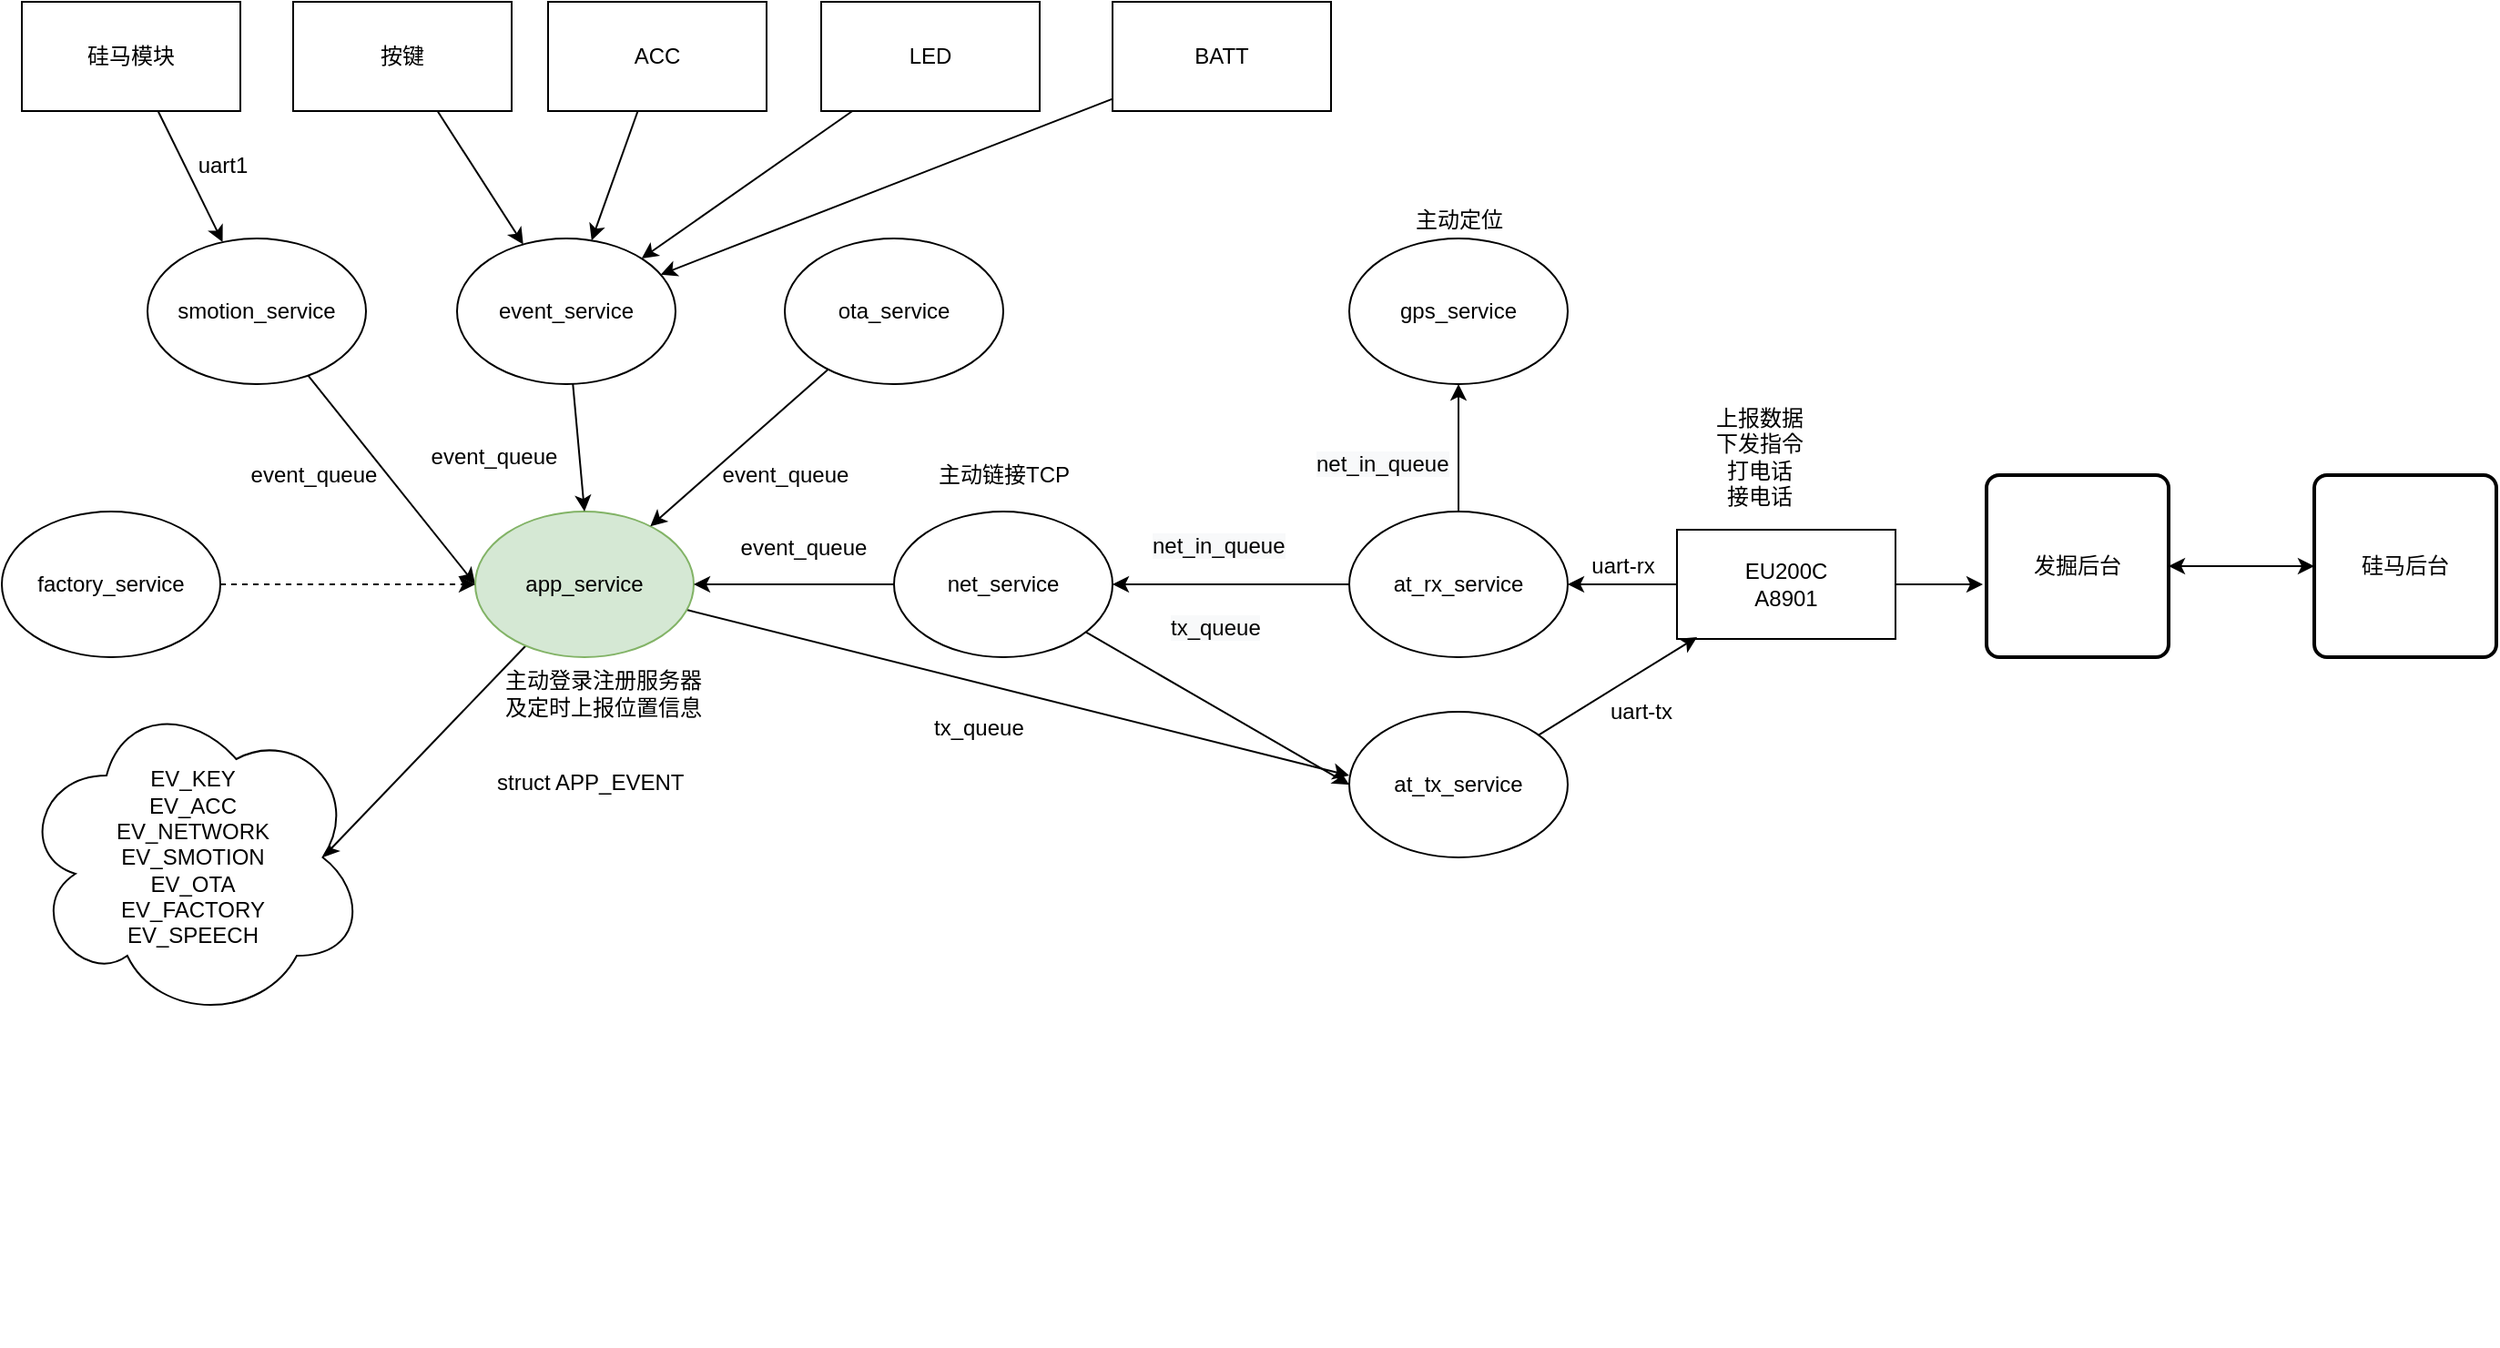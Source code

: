<mxfile version="14.4.9" type="github">
  <diagram id="YToW3ZiEYrnMZ0O9tIVD" name="Page-1">
    <mxGraphModel dx="1033" dy="561" grid="1" gridSize="10" guides="1" tooltips="1" connect="1" arrows="1" fold="1" page="1" pageScale="1" pageWidth="850" pageHeight="1100" math="0" shadow="0">
      <root>
        <mxCell id="0" />
        <mxCell id="1" parent="0" />
        <mxCell id="BLBKqHS_biqpeAPkXtMS-45" style="edgeStyle=none;rounded=0;orthogonalLoop=1;jettySize=auto;html=1;entryX=0;entryY=0.5;entryDx=0;entryDy=0;" parent="1" source="BLBKqHS_biqpeAPkXtMS-40" target="BLBKqHS_biqpeAPkXtMS-44" edge="1">
          <mxGeometry relative="1" as="geometry" />
        </mxCell>
        <mxCell id="BLBKqHS_biqpeAPkXtMS-40" value="&lt;span&gt;smotion_service&lt;/span&gt;" style="ellipse;whiteSpace=wrap;html=1;" parent="1" vertex="1">
          <mxGeometry x="420" y="200" width="120" height="80" as="geometry" />
        </mxCell>
        <mxCell id="u4m2MLZhQ03Ph_YlwbyS-41" style="edgeStyle=none;rounded=0;orthogonalLoop=1;jettySize=auto;html=1;" parent="1" source="BLBKqHS_biqpeAPkXtMS-41" target="BLBKqHS_biqpeAPkXtMS-40" edge="1">
          <mxGeometry relative="1" as="geometry" />
        </mxCell>
        <mxCell id="BLBKqHS_biqpeAPkXtMS-41" value="硅马模块" style="rounded=0;whiteSpace=wrap;html=1;" parent="1" vertex="1">
          <mxGeometry x="351" y="70" width="120" height="60" as="geometry" />
        </mxCell>
        <mxCell id="BLBKqHS_biqpeAPkXtMS-43" value="uart1" style="text;html=1;align=center;verticalAlign=middle;resizable=0;points=[];autosize=1;" parent="1" vertex="1">
          <mxGeometry x="441" y="150" width="40" height="20" as="geometry" />
        </mxCell>
        <mxCell id="epZqxZTCHXEY_Thow5mg-15" style="edgeStyle=none;rounded=0;orthogonalLoop=1;jettySize=auto;html=1;entryX=0.875;entryY=0.5;entryDx=0;entryDy=0;entryPerimeter=0;startArrow=none;startFill=0;" parent="1" source="BLBKqHS_biqpeAPkXtMS-44" target="BLBKqHS_biqpeAPkXtMS-82" edge="1">
          <mxGeometry relative="1" as="geometry" />
        </mxCell>
        <mxCell id="HwYGFUVXpFk0HRlhBR51-31" style="edgeStyle=none;rounded=0;orthogonalLoop=1;jettySize=auto;html=1;" edge="1" parent="1" source="BLBKqHS_biqpeAPkXtMS-44">
          <mxGeometry relative="1" as="geometry">
            <mxPoint x="1080" y="495" as="targetPoint" />
          </mxGeometry>
        </mxCell>
        <mxCell id="BLBKqHS_biqpeAPkXtMS-44" value="app_service" style="ellipse;whiteSpace=wrap;html=1;fillColor=#d5e8d4;strokeColor=#82b366;" parent="1" vertex="1">
          <mxGeometry x="600" y="350" width="120" height="80" as="geometry" />
        </mxCell>
        <mxCell id="BLBKqHS_biqpeAPkXtMS-46" value="event_queue" style="text;html=1;align=center;verticalAlign=middle;resizable=0;points=[];autosize=1;" parent="1" vertex="1">
          <mxGeometry x="471" y="320" width="80" height="20" as="geometry" />
        </mxCell>
        <mxCell id="BLBKqHS_biqpeAPkXtMS-65" style="edgeStyle=orthogonalEdgeStyle;rounded=0;orthogonalLoop=1;jettySize=auto;html=1;entryX=1;entryY=0.5;entryDx=0;entryDy=0;startArrow=none;startFill=0;" parent="1" source="BLBKqHS_biqpeAPkXtMS-48" target="BLBKqHS_biqpeAPkXtMS-44" edge="1">
          <mxGeometry relative="1" as="geometry" />
        </mxCell>
        <mxCell id="epZqxZTCHXEY_Thow5mg-12" style="edgeStyle=none;rounded=0;orthogonalLoop=1;jettySize=auto;html=1;entryX=0;entryY=0.5;entryDx=0;entryDy=0;startArrow=none;startFill=0;" parent="1" source="BLBKqHS_biqpeAPkXtMS-48" target="u4m2MLZhQ03Ph_YlwbyS-31" edge="1">
          <mxGeometry relative="1" as="geometry" />
        </mxCell>
        <mxCell id="BLBKqHS_biqpeAPkXtMS-48" value="net_service" style="ellipse;whiteSpace=wrap;html=1;" parent="1" vertex="1">
          <mxGeometry x="830" y="350" width="120" height="80" as="geometry" />
        </mxCell>
        <mxCell id="u4m2MLZhQ03Ph_YlwbyS-2" style="rounded=0;orthogonalLoop=1;jettySize=auto;html=1;" parent="1" source="BLBKqHS_biqpeAPkXtMS-67" target="u4m2MLZhQ03Ph_YlwbyS-1" edge="1">
          <mxGeometry relative="1" as="geometry" />
        </mxCell>
        <mxCell id="BLBKqHS_biqpeAPkXtMS-67" value="按键" style="rounded=0;whiteSpace=wrap;html=1;" parent="1" vertex="1">
          <mxGeometry x="500" y="70" width="120" height="60" as="geometry" />
        </mxCell>
        <mxCell id="BLBKqHS_biqpeAPkXtMS-69" value="event_queue" style="text;html=1;align=center;verticalAlign=middle;resizable=0;points=[];autosize=1;" parent="1" vertex="1">
          <mxGeometry x="570" y="310" width="80" height="20" as="geometry" />
        </mxCell>
        <mxCell id="BLBKqHS_biqpeAPkXtMS-76" value="event_queue" style="text;html=1;align=center;verticalAlign=middle;resizable=0;points=[];autosize=1;" parent="1" vertex="1">
          <mxGeometry x="740" y="360" width="80" height="20" as="geometry" />
        </mxCell>
        <mxCell id="BLBKqHS_biqpeAPkXtMS-79" value="上报数据&lt;br&gt;下发指令&lt;br&gt;打电话&lt;br&gt;接电话" style="text;html=1;align=center;verticalAlign=middle;resizable=0;points=[];autosize=1;" parent="1" vertex="1">
          <mxGeometry x="1275" y="290" width="60" height="60" as="geometry" />
        </mxCell>
        <mxCell id="BLBKqHS_biqpeAPkXtMS-82" value="EV_KEY&lt;br&gt;EV_ACC&lt;br&gt;EV_NETWORK&lt;br&gt;EV_SMOTION&lt;br&gt;EV_OTA&lt;br&gt;EV_FACTORY&lt;br&gt;EV_SPEECH" style="ellipse;shape=cloud;whiteSpace=wrap;html=1;" parent="1" vertex="1">
          <mxGeometry x="350" y="450" width="190" height="180" as="geometry" />
        </mxCell>
        <mxCell id="u4m2MLZhQ03Ph_YlwbyS-3" style="edgeStyle=none;rounded=0;orthogonalLoop=1;jettySize=auto;html=1;" parent="1" source="BLBKqHS_biqpeAPkXtMS-86" target="u4m2MLZhQ03Ph_YlwbyS-1" edge="1">
          <mxGeometry relative="1" as="geometry" />
        </mxCell>
        <mxCell id="BLBKqHS_biqpeAPkXtMS-86" value="ACC" style="rounded=0;whiteSpace=wrap;html=1;" parent="1" vertex="1">
          <mxGeometry x="640" y="70" width="120" height="60" as="geometry" />
        </mxCell>
        <mxCell id="u4m2MLZhQ03Ph_YlwbyS-4" style="edgeStyle=none;rounded=0;orthogonalLoop=1;jettySize=auto;html=1;entryX=0.5;entryY=0;entryDx=0;entryDy=0;" parent="1" source="u4m2MLZhQ03Ph_YlwbyS-1" target="BLBKqHS_biqpeAPkXtMS-44" edge="1">
          <mxGeometry relative="1" as="geometry" />
        </mxCell>
        <mxCell id="u4m2MLZhQ03Ph_YlwbyS-1" value="event_service" style="ellipse;whiteSpace=wrap;html=1;" parent="1" vertex="1">
          <mxGeometry x="590" y="200" width="120" height="80" as="geometry" />
        </mxCell>
        <mxCell id="u4m2MLZhQ03Ph_YlwbyS-17" value="struct APP_EVENT" style="text;whiteSpace=wrap;html=1;" parent="1" vertex="1">
          <mxGeometry x="610" y="485" width="120" height="30" as="geometry" />
        </mxCell>
        <mxCell id="u4m2MLZhQ03Ph_YlwbyS-18" style="edgeStyle=none;rounded=0;orthogonalLoop=1;jettySize=auto;html=1;exitX=0.25;exitY=1;exitDx=0;exitDy=0;" parent="1" edge="1">
          <mxGeometry relative="1" as="geometry">
            <mxPoint x="522.5" y="800" as="sourcePoint" />
            <mxPoint x="522.5" y="800" as="targetPoint" />
          </mxGeometry>
        </mxCell>
        <mxCell id="u4m2MLZhQ03Ph_YlwbyS-29" style="edgeStyle=none;rounded=0;orthogonalLoop=1;jettySize=auto;html=1;entryX=1;entryY=0.5;entryDx=0;entryDy=0;" parent="1" source="u4m2MLZhQ03Ph_YlwbyS-26" target="BLBKqHS_biqpeAPkXtMS-48" edge="1">
          <mxGeometry relative="1" as="geometry" />
        </mxCell>
        <mxCell id="HwYGFUVXpFk0HRlhBR51-24" style="rounded=0;orthogonalLoop=1;jettySize=auto;html=1;" edge="1" parent="1" source="u4m2MLZhQ03Ph_YlwbyS-26" target="HwYGFUVXpFk0HRlhBR51-23">
          <mxGeometry relative="1" as="geometry" />
        </mxCell>
        <mxCell id="u4m2MLZhQ03Ph_YlwbyS-26" value="at_rx_service" style="ellipse;whiteSpace=wrap;html=1;" parent="1" vertex="1">
          <mxGeometry x="1080" y="350" width="120" height="80" as="geometry" />
        </mxCell>
        <mxCell id="u4m2MLZhQ03Ph_YlwbyS-30" style="edgeStyle=none;rounded=0;orthogonalLoop=1;jettySize=auto;html=1;entryX=1;entryY=0.5;entryDx=0;entryDy=0;" parent="1" source="u4m2MLZhQ03Ph_YlwbyS-27" target="u4m2MLZhQ03Ph_YlwbyS-26" edge="1">
          <mxGeometry relative="1" as="geometry" />
        </mxCell>
        <mxCell id="u4m2MLZhQ03Ph_YlwbyS-38" style="edgeStyle=none;rounded=0;orthogonalLoop=1;jettySize=auto;html=1;entryX=-0.02;entryY=0.6;entryDx=0;entryDy=0;entryPerimeter=0;" parent="1" source="u4m2MLZhQ03Ph_YlwbyS-27" target="u4m2MLZhQ03Ph_YlwbyS-36" edge="1">
          <mxGeometry relative="1" as="geometry" />
        </mxCell>
        <mxCell id="u4m2MLZhQ03Ph_YlwbyS-27" value="EU200C&lt;br&gt;A8901" style="rounded=0;whiteSpace=wrap;html=1;" parent="1" vertex="1">
          <mxGeometry x="1260" y="360" width="120" height="60" as="geometry" />
        </mxCell>
        <mxCell id="u4m2MLZhQ03Ph_YlwbyS-33" style="edgeStyle=none;rounded=0;orthogonalLoop=1;jettySize=auto;html=1;entryX=0.092;entryY=0.983;entryDx=0;entryDy=0;entryPerimeter=0;" parent="1" source="u4m2MLZhQ03Ph_YlwbyS-31" target="u4m2MLZhQ03Ph_YlwbyS-27" edge="1">
          <mxGeometry relative="1" as="geometry" />
        </mxCell>
        <mxCell id="u4m2MLZhQ03Ph_YlwbyS-31" value="at_tx_service" style="ellipse;whiteSpace=wrap;html=1;" parent="1" vertex="1">
          <mxGeometry x="1080" y="460" width="120" height="80" as="geometry" />
        </mxCell>
        <mxCell id="u4m2MLZhQ03Ph_YlwbyS-35" style="edgeStyle=none;rounded=0;orthogonalLoop=1;jettySize=auto;html=1;entryX=0;entryY=0.5;entryDx=0;entryDy=0;startArrow=classic;startFill=1;" parent="1" source="u4m2MLZhQ03Ph_YlwbyS-36" target="u4m2MLZhQ03Ph_YlwbyS-37" edge="1">
          <mxGeometry relative="1" as="geometry" />
        </mxCell>
        <mxCell id="u4m2MLZhQ03Ph_YlwbyS-36" value="发掘后台" style="rounded=1;whiteSpace=wrap;html=1;absoluteArcSize=1;arcSize=14;strokeWidth=2;" parent="1" vertex="1">
          <mxGeometry x="1430" y="330" width="100" height="100" as="geometry" />
        </mxCell>
        <mxCell id="u4m2MLZhQ03Ph_YlwbyS-37" value="硅马后台" style="rounded=1;whiteSpace=wrap;html=1;absoluteArcSize=1;arcSize=14;strokeWidth=2;" parent="1" vertex="1">
          <mxGeometry x="1610" y="330" width="100" height="100" as="geometry" />
        </mxCell>
        <mxCell id="u4m2MLZhQ03Ph_YlwbyS-39" value="&lt;meta charset=&quot;utf-8&quot;&gt;&lt;span style=&quot;color: rgb(0, 0, 0); font-family: helvetica; font-size: 12px; font-style: normal; font-weight: 400; letter-spacing: normal; text-align: left; text-indent: 0px; text-transform: none; word-spacing: 0px; background-color: rgb(248, 249, 250); display: inline; float: none;&quot;&gt;net_in_queue&lt;/span&gt;" style="text;whiteSpace=wrap;html=1;" parent="1" vertex="1">
          <mxGeometry x="970" y="355" width="100" height="30" as="geometry" />
        </mxCell>
        <mxCell id="epZqxZTCHXEY_Thow5mg-10" style="edgeStyle=none;rounded=0;orthogonalLoop=1;jettySize=auto;html=1;exitX=0.25;exitY=1;exitDx=0;exitDy=0;startArrow=classic;startFill=1;" parent="1" edge="1">
          <mxGeometry relative="1" as="geometry">
            <mxPoint x="945" y="500" as="sourcePoint" />
            <mxPoint x="945" y="500" as="targetPoint" />
          </mxGeometry>
        </mxCell>
        <mxCell id="epZqxZTCHXEY_Thow5mg-13" value="&lt;span style=&quot;color: rgb(0 , 0 , 0) ; font-family: &amp;#34;helvetica&amp;#34; ; font-size: 12px ; font-style: normal ; font-weight: 400 ; letter-spacing: normal ; text-align: left ; text-indent: 0px ; text-transform: none ; word-spacing: 0px ; background-color: rgb(248 , 249 , 250) ; display: inline ; float: none&quot;&gt;tx_queue&lt;/span&gt;" style="text;whiteSpace=wrap;html=1;" parent="1" vertex="1">
          <mxGeometry x="980" y="400" width="80" height="30" as="geometry" />
        </mxCell>
        <mxCell id="HwYGFUVXpFk0HRlhBR51-4" style="edgeStyle=none;rounded=0;orthogonalLoop=1;jettySize=auto;html=1;" edge="1" parent="1" source="HwYGFUVXpFk0HRlhBR51-1" target="u4m2MLZhQ03Ph_YlwbyS-1">
          <mxGeometry relative="1" as="geometry" />
        </mxCell>
        <mxCell id="HwYGFUVXpFk0HRlhBR51-1" value="LED" style="rounded=0;whiteSpace=wrap;html=1;" vertex="1" parent="1">
          <mxGeometry x="790" y="70" width="120" height="60" as="geometry" />
        </mxCell>
        <mxCell id="HwYGFUVXpFk0HRlhBR51-5" style="edgeStyle=none;rounded=0;orthogonalLoop=1;jettySize=auto;html=1;" edge="1" parent="1" source="HwYGFUVXpFk0HRlhBR51-2" target="u4m2MLZhQ03Ph_YlwbyS-1">
          <mxGeometry relative="1" as="geometry" />
        </mxCell>
        <mxCell id="HwYGFUVXpFk0HRlhBR51-2" value="BATT" style="rounded=0;whiteSpace=wrap;html=1;" vertex="1" parent="1">
          <mxGeometry x="950" y="70" width="120" height="60" as="geometry" />
        </mxCell>
        <mxCell id="HwYGFUVXpFk0HRlhBR51-12" style="edgeStyle=none;rounded=0;orthogonalLoop=1;jettySize=auto;html=1;" edge="1" parent="1" source="HwYGFUVXpFk0HRlhBR51-7" target="BLBKqHS_biqpeAPkXtMS-44">
          <mxGeometry relative="1" as="geometry">
            <mxPoint x="762.498" y="539.965" as="targetPoint" />
          </mxGeometry>
        </mxCell>
        <mxCell id="HwYGFUVXpFk0HRlhBR51-7" value="ota_service" style="ellipse;whiteSpace=wrap;html=1;" vertex="1" parent="1">
          <mxGeometry x="770" y="200" width="120" height="80" as="geometry" />
        </mxCell>
        <mxCell id="HwYGFUVXpFk0HRlhBR51-37" style="edgeStyle=none;rounded=0;orthogonalLoop=1;jettySize=auto;html=1;dashed=1;" edge="1" parent="1" source="HwYGFUVXpFk0HRlhBR51-16" target="BLBKqHS_biqpeAPkXtMS-44">
          <mxGeometry relative="1" as="geometry" />
        </mxCell>
        <mxCell id="HwYGFUVXpFk0HRlhBR51-16" value="factory_service" style="ellipse;whiteSpace=wrap;html=1;" vertex="1" parent="1">
          <mxGeometry x="340" y="350" width="120" height="80" as="geometry" />
        </mxCell>
        <mxCell id="HwYGFUVXpFk0HRlhBR51-17" value="event_queue" style="text;html=1;align=center;verticalAlign=middle;resizable=0;points=[];autosize=1;" vertex="1" parent="1">
          <mxGeometry x="730" y="320" width="80" height="20" as="geometry" />
        </mxCell>
        <mxCell id="HwYGFUVXpFk0HRlhBR51-22" value="tx_queue" style="text;whiteSpace=wrap;html=1;" vertex="1" parent="1">
          <mxGeometry x="850" y="455" width="70" height="30" as="geometry" />
        </mxCell>
        <mxCell id="HwYGFUVXpFk0HRlhBR51-23" value="gps_service" style="ellipse;whiteSpace=wrap;html=1;" vertex="1" parent="1">
          <mxGeometry x="1080" y="200" width="120" height="80" as="geometry" />
        </mxCell>
        <mxCell id="HwYGFUVXpFk0HRlhBR51-25" value="主动定位" style="text;html=1;align=center;verticalAlign=middle;resizable=0;points=[];autosize=1;" vertex="1" parent="1">
          <mxGeometry x="1110" y="180" width="60" height="20" as="geometry" />
        </mxCell>
        <mxCell id="HwYGFUVXpFk0HRlhBR51-27" value="&lt;meta charset=&quot;utf-8&quot;&gt;&lt;span style=&quot;color: rgb(0, 0, 0); font-family: helvetica; font-size: 12px; font-style: normal; font-weight: 400; letter-spacing: normal; text-align: left; text-indent: 0px; text-transform: none; word-spacing: 0px; background-color: rgb(248, 249, 250); display: inline; float: none;&quot;&gt;net_in_queue&lt;/span&gt;" style="text;whiteSpace=wrap;html=1;" vertex="1" parent="1">
          <mxGeometry x="1060" y="310" width="80" height="30" as="geometry" />
        </mxCell>
        <mxCell id="HwYGFUVXpFk0HRlhBR51-29" value="uart-rx" style="text;html=1;align=center;verticalAlign=middle;resizable=0;points=[];autosize=1;" vertex="1" parent="1">
          <mxGeometry x="1205" y="370" width="50" height="20" as="geometry" />
        </mxCell>
        <mxCell id="HwYGFUVXpFk0HRlhBR51-30" value="uart-tx" style="text;html=1;align=center;verticalAlign=middle;resizable=0;points=[];autosize=1;" vertex="1" parent="1">
          <mxGeometry x="1215" y="450" width="50" height="20" as="geometry" />
        </mxCell>
        <mxCell id="HwYGFUVXpFk0HRlhBR51-34" value="主动链接TCP" style="text;html=1;align=center;verticalAlign=middle;resizable=0;points=[];autosize=1;" vertex="1" parent="1">
          <mxGeometry x="845" y="320" width="90" height="20" as="geometry" />
        </mxCell>
        <mxCell id="HwYGFUVXpFk0HRlhBR51-38" value="主动登录注册服务器&lt;br&gt;及定时上报位置信息" style="text;html=1;align=center;verticalAlign=middle;resizable=0;points=[];autosize=1;" vertex="1" parent="1">
          <mxGeometry x="610" y="435" width="120" height="30" as="geometry" />
        </mxCell>
      </root>
    </mxGraphModel>
  </diagram>
</mxfile>
